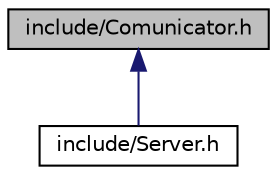 digraph "include/Comunicator.h"
{
 // LATEX_PDF_SIZE
  edge [fontname="Helvetica",fontsize="10",labelfontname="Helvetica",labelfontsize="10"];
  node [fontname="Helvetica",fontsize="10",shape=record];
  Node1 [label="include/Comunicator.h",height=0.2,width=0.4,color="black", fillcolor="grey75", style="filled", fontcolor="black",tooltip="Заголовочный файл для модуля Comunicator."];
  Node1 -> Node2 [dir="back",color="midnightblue",fontsize="10",style="solid"];
  Node2 [label="include/Server.h",height=0.2,width=0.4,color="black", fillcolor="white", style="filled",URL="$Server_8h.html",tooltip="Заголовочный файл для модуля Server."];
}

